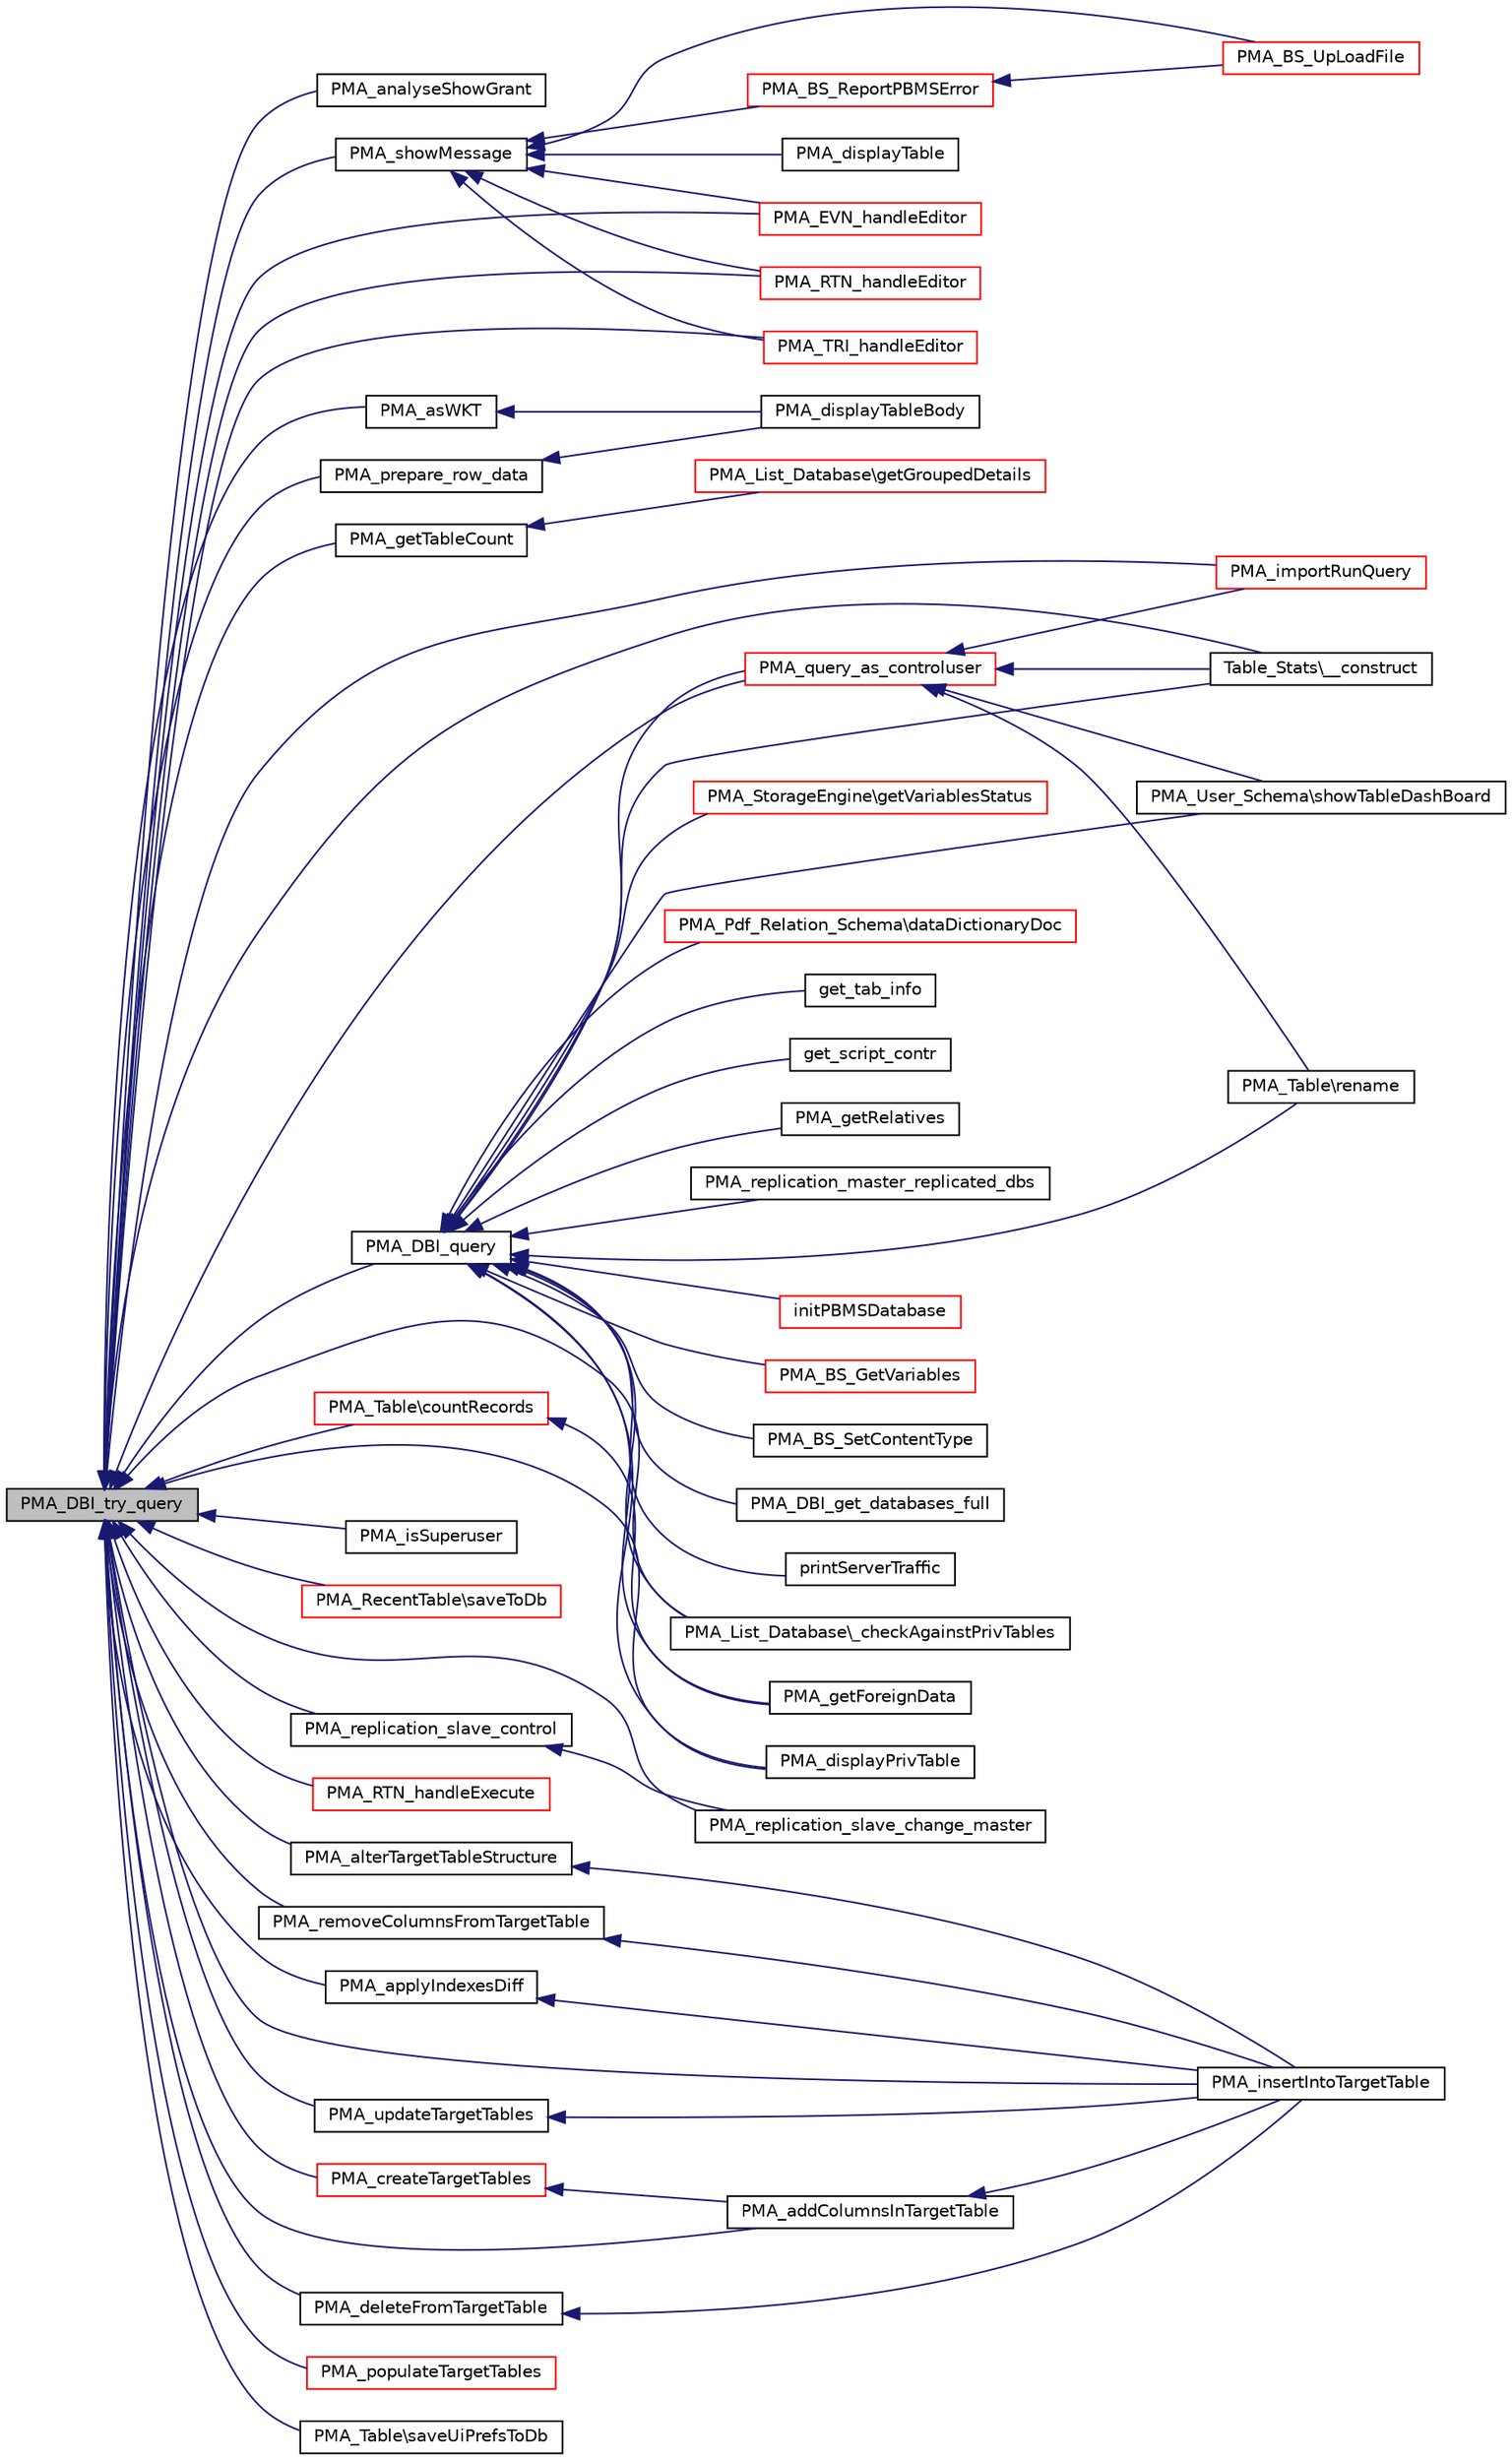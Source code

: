 digraph G
{
  edge [fontname="Helvetica",fontsize="10",labelfontname="Helvetica",labelfontsize="10"];
  node [fontname="Helvetica",fontsize="10",shape=record];
  rankdir="LR";
  Node1 [label="PMA_DBI_try_query",height=0.2,width=0.4,color="black", fillcolor="grey75", style="filled" fontcolor="black"];
  Node1 -> Node2 [dir="back",color="midnightblue",fontsize="10",style="solid",fontname="Helvetica"];
  Node2 [label="PMA_analyseShowGrant",height=0.2,width=0.4,color="black", fillcolor="white", style="filled",URL="$check__user__privileges_8lib_8php.html#a7e5034bdb6b887bec23b89c3f5db71b2",tooltip="sets privilege information extracted from SHOW GRANTS result"];
  Node1 -> Node3 [dir="back",color="midnightblue",fontsize="10",style="solid",fontname="Helvetica"];
  Node3 [label="PMA_showMessage",height=0.2,width=0.4,color="black", fillcolor="white", style="filled",URL="$common_8lib_8php.html#ac856542e67ea0192bc0fc7fd1fb21d09",tooltip="displays the message and the query usually the message is the result of the query executed..."];
  Node3 -> Node4 [dir="back",color="midnightblue",fontsize="10",style="solid",fontname="Helvetica"];
  Node4 [label="PMA_BS_ReportPBMSError",height=0.2,width=0.4,color="red", fillcolor="white", style="filled",URL="$blobstreaming_8lib_8php.html#afd189175fc3a153d7519dc5aae546d50",tooltip="Retrieves and shows PBMS error."];
  Node4 -> Node5 [dir="back",color="midnightblue",fontsize="10",style="solid",fontname="Helvetica"];
  Node5 [label="PMA_BS_UpLoadFile",height=0.2,width=0.4,color="red", fillcolor="white", style="filled",URL="$blobstreaming_8lib_8php.html#a987ba4328adf59f089fd1bdc7b04fd32"];
  Node3 -> Node5 [dir="back",color="midnightblue",fontsize="10",style="solid",fontname="Helvetica"];
  Node3 -> Node6 [dir="back",color="midnightblue",fontsize="10",style="solid",fontname="Helvetica"];
  Node6 [label="PMA_displayTable",height=0.2,width=0.4,color="black", fillcolor="white", style="filled",URL="$display__tbl_8lib_8php.html#ab64d4328beb5bc6b0a62abfa39fb447a",tooltip="Displays a table of results returned by a SQL query."];
  Node3 -> Node7 [dir="back",color="midnightblue",fontsize="10",style="solid",fontname="Helvetica"];
  Node7 [label="PMA_EVN_handleEditor",height=0.2,width=0.4,color="red", fillcolor="white", style="filled",URL="$rte__events_8lib_8php.html#a9eb0f568d20bcb34761a1862b658d094",tooltip="Handles editor requests for adding or editing an item."];
  Node3 -> Node8 [dir="back",color="midnightblue",fontsize="10",style="solid",fontname="Helvetica"];
  Node8 [label="PMA_RTN_handleEditor",height=0.2,width=0.4,color="red", fillcolor="white", style="filled",URL="$rte__routines_8lib_8php.html#a5984f0f939595e2946293d251a03e095",tooltip="Handles editor requests for adding or editing an item."];
  Node3 -> Node9 [dir="back",color="midnightblue",fontsize="10",style="solid",fontname="Helvetica"];
  Node9 [label="PMA_TRI_handleEditor",height=0.2,width=0.4,color="red", fillcolor="white", style="filled",URL="$rte__triggers_8lib_8php.html#a1510d564284e1ac5013e2ce2a89a555a",tooltip="Handles editor requests for adding or editing an item."];
  Node1 -> Node10 [dir="back",color="midnightblue",fontsize="10",style="solid",fontname="Helvetica"];
  Node10 [label="PMA_asWKT",height=0.2,width=0.4,color="black", fillcolor="white", style="filled",URL="$common_8lib_8php.html#ac9e0806378a58d34ec2a748202ca910e",tooltip="Converts GIS data to Well Known Text format."];
  Node10 -> Node11 [dir="back",color="midnightblue",fontsize="10",style="solid",fontname="Helvetica"];
  Node11 [label="PMA_displayTableBody",height=0.2,width=0.4,color="black", fillcolor="white", style="filled",URL="$display__tbl_8lib_8php.html#a584c8e9b54e86afef57d654e60a836ed",tooltip="Displays the body of the results table."];
  Node1 -> Node12 [dir="back",color="midnightblue",fontsize="10",style="solid",fontname="Helvetica"];
  Node12 [label="PMA_getTableCount",height=0.2,width=0.4,color="black", fillcolor="white", style="filled",URL="$core_8lib_8php.html#a4838d9be03e0665744c18336272f48e0",tooltip="returns count of tables in given db"];
  Node12 -> Node13 [dir="back",color="midnightblue",fontsize="10",style="solid",fontname="Helvetica"];
  Node13 [label="PMA_List_Database\\getGroupedDetails",height=0.2,width=0.4,color="red", fillcolor="white", style="filled",URL="$classPMA__List__Database.html#a533874038525e37fa4ae22694f39fe61",tooltip="returns array with dbs grouped with extended infos"];
  Node1 -> Node14 [dir="back",color="midnightblue",fontsize="10",style="solid",fontname="Helvetica"];
  Node14 [label="PMA_DBI_query",height=0.2,width=0.4,color="black", fillcolor="white", style="filled",URL="$database__interface_8lib_8php.html#ab439cded0e18a60e731e76aa4567c089",tooltip="runs a query"];
  Node14 -> Node15 [dir="back",color="midnightblue",fontsize="10",style="solid",fontname="Helvetica"];
  Node15 [label="initPBMSDatabase",height=0.2,width=0.4,color="red", fillcolor="white", style="filled",URL="$blobstreaming_8lib_8php.html#a00d96bd6ccb9d88c559774919ba5fac3",tooltip="Initializes PBMS database."];
  Node14 -> Node16 [dir="back",color="midnightblue",fontsize="10",style="solid",fontname="Helvetica"];
  Node16 [label="PMA_BS_GetVariables",height=0.2,width=0.4,color="red", fillcolor="white", style="filled",URL="$blobstreaming_8lib_8php.html#a1c1ad70ae2918605181787b39442ad12",tooltip="returns a list of BLOBStreaming variables used by MySQL"];
  Node14 -> Node17 [dir="back",color="midnightblue",fontsize="10",style="solid",fontname="Helvetica"];
  Node17 [label="PMA_BS_SetContentType",height=0.2,width=0.4,color="black", fillcolor="white", style="filled",URL="$blobstreaming_8lib_8php.html#a1524ce4d7f48e05196319469201f1063"];
  Node14 -> Node18 [dir="back",color="midnightblue",fontsize="10",style="solid",fontname="Helvetica"];
  Node18 [label="PMA_DBI_get_databases_full",height=0.2,width=0.4,color="black", fillcolor="white", style="filled",URL="$database__interface_8lib_8php.html#a4b15b983bcb99fa22499c95a4df73c5e",tooltip="returns array with databases containing extended infos about them"];
  Node14 -> Node19 [dir="back",color="midnightblue",fontsize="10",style="solid",fontname="Helvetica"];
  Node19 [label="Table_Stats\\__construct",height=0.2,width=0.4,color="black", fillcolor="white", style="filled",URL="$classTable__Stats.html#a9434b856824f1e3edd57ef9ffe4e83bb",tooltip="The &quot;Table_Stats&quot; constructor."];
  Node14 -> Node20 [dir="back",color="midnightblue",fontsize="10",style="solid",fontname="Helvetica"];
  Node20 [label="PMA_List_Database\\_checkAgainstPrivTables",height=0.2,width=0.4,color="black", fillcolor="white", style="filled",URL="$classPMA__List__Database.html#a08842f1c00c48f46cd7a9cec0883868f",tooltip="this is just a backup, if all is fine this can be deleted later"];
  Node14 -> Node21 [dir="back",color="midnightblue",fontsize="10",style="solid",fontname="Helvetica"];
  Node21 [label="PMA_Pdf_Relation_Schema\\dataDictionaryDoc",height=0.2,width=0.4,color="red", fillcolor="white", style="filled",URL="$classPMA__Pdf__Relation__Schema.html#a38d2ab67dfa62392e8de96f0b970ec73"];
  Node14 -> Node22 [dir="back",color="midnightblue",fontsize="10",style="solid",fontname="Helvetica"];
  Node22 [label="get_tab_info",height=0.2,width=0.4,color="black", fillcolor="white", style="filled",URL="$pmd__common_8php.html#a6fd09d8875ac4f09f8d60e91c66711c5",tooltip="retrieves table column info"];
  Node14 -> Node23 [dir="back",color="midnightblue",fontsize="10",style="solid",fontname="Helvetica"];
  Node23 [label="get_script_contr",height=0.2,width=0.4,color="black", fillcolor="white", style="filled",URL="$pmd__common_8php.html#a32ba95a5c7b876a678b15067b6c003fc",tooltip="returns JavaScript code for intializing vars"];
  Node14 -> Node24 [dir="back",color="midnightblue",fontsize="10",style="solid",fontname="Helvetica"];
  Node24 [label="PMA_query_as_controluser",height=0.2,width=0.4,color="red", fillcolor="white", style="filled",URL="$relation_8lib_8php.html#ab6d57b38824545d660dcfcd4c864a177",tooltip="Executes a query as controluser if possible, otherwise as normal user."];
  Node24 -> Node19 [dir="back",color="midnightblue",fontsize="10",style="solid",fontname="Helvetica"];
  Node24 -> Node25 [dir="back",color="midnightblue",fontsize="10",style="solid",fontname="Helvetica"];
  Node25 [label="PMA_importRunQuery",height=0.2,width=0.4,color="red", fillcolor="white", style="filled",URL="$import_8lib_8php.html#a9893da01720eb7c0e987a33b4f3054f0",tooltip="Runs query inside import buffer."];
  Node24 -> Node26 [dir="back",color="midnightblue",fontsize="10",style="solid",fontname="Helvetica"];
  Node26 [label="PMA_Table\\rename",height=0.2,width=0.4,color="black", fillcolor="white", style="filled",URL="$classPMA__Table.html#a3ca6ed1ed1646799aa43a7ae9612b739",tooltip="renames table"];
  Node24 -> Node27 [dir="back",color="midnightblue",fontsize="10",style="solid",fontname="Helvetica"];
  Node27 [label="PMA_User_Schema\\showTableDashBoard",height=0.2,width=0.4,color="black", fillcolor="white", style="filled",URL="$classPMA__User__Schema.html#a25bb38512ae5dbf3ab57cb3b86206d1c",tooltip="A dashboard is displayed to AutoLayout the position of tables `users` can drag n drop the tables and ..."];
  Node14 -> Node28 [dir="back",color="midnightblue",fontsize="10",style="solid",fontname="Helvetica"];
  Node28 [label="PMA_getForeignData",height=0.2,width=0.4,color="black", fillcolor="white", style="filled",URL="$relation_8lib_8php.html#a3d88adc7fba312fe26b3ef82225a5fdd",tooltip="Gets foreign keys in preparation for a drop-down selector."];
  Node14 -> Node29 [dir="back",color="midnightblue",fontsize="10",style="solid",fontname="Helvetica"];
  Node29 [label="PMA_getRelatives",height=0.2,width=0.4,color="black", fillcolor="white", style="filled",URL="$relation_8lib_8php.html#a72a8be8808efce25ad524b9f28fe4625",tooltip="Finds all related tables."];
  Node14 -> Node30 [dir="back",color="midnightblue",fontsize="10",style="solid",fontname="Helvetica"];
  Node30 [label="PMA_replication_master_replicated_dbs",height=0.2,width=0.4,color="black", fillcolor="white", style="filled",URL="$replication_8inc_8php.html#a1cf2dc832340ebe981fd5bcb492b1b76",tooltip="Get list of replicated databases on master server."];
  Node14 -> Node31 [dir="back",color="midnightblue",fontsize="10",style="solid",fontname="Helvetica"];
  Node31 [label="PMA_displayPrivTable",height=0.2,width=0.4,color="black", fillcolor="white", style="filled",URL="$server__privileges_8php.html#a1fba97ee0994c3e0dc4f5793d66ea515",tooltip="Displays the privileges form table."];
  Node14 -> Node32 [dir="back",color="midnightblue",fontsize="10",style="solid",fontname="Helvetica"];
  Node32 [label="printServerTraffic",height=0.2,width=0.4,color="black", fillcolor="white", style="filled",URL="$server__status_8php.html#abfe999235a56a874471934cd49e1598d"];
  Node14 -> Node33 [dir="back",color="midnightblue",fontsize="10",style="solid",fontname="Helvetica"];
  Node33 [label="PMA_StorageEngine\\getVariablesStatus",height=0.2,width=0.4,color="red", fillcolor="white", style="filled",URL="$classPMA__StorageEngine.html#a6a1fd75e8900b993c5da16ab45495f9d",tooltip="returns array with detailed info about engine specific server variables"];
  Node14 -> Node26 [dir="back",color="midnightblue",fontsize="10",style="solid",fontname="Helvetica"];
  Node14 -> Node27 [dir="back",color="midnightblue",fontsize="10",style="solid",fontname="Helvetica"];
  Node1 -> Node34 [dir="back",color="midnightblue",fontsize="10",style="solid",fontname="Helvetica"];
  Node34 [label="PMA_isSuperuser",height=0.2,width=0.4,color="black", fillcolor="white", style="filled",URL="$database__interface_8lib_8php.html#a8625f640d7f62aa247791803ac9ab54b",tooltip="returns true (int &gt; 0) if current user is superuser otherwise 0"];
  Node1 -> Node19 [dir="back",color="midnightblue",fontsize="10",style="solid",fontname="Helvetica"];
  Node1 -> Node35 [dir="back",color="midnightblue",fontsize="10",style="solid",fontname="Helvetica"];
  Node35 [label="PMA_prepare_row_data",height=0.2,width=0.4,color="black", fillcolor="white", style="filled",URL="$display__tbl_8lib_8php.html#a6ed2d818c168866b38b4b2486ddf66fd",tooltip="Prepares the displayable content of a data cell in Browse mode, taking into account foreign key descr..."];
  Node35 -> Node11 [dir="back",color="midnightblue",fontsize="10",style="solid",fontname="Helvetica"];
  Node1 -> Node25 [dir="back",color="midnightblue",fontsize="10",style="solid",fontname="Helvetica"];
  Node1 -> Node20 [dir="back",color="midnightblue",fontsize="10",style="solid",fontname="Helvetica"];
  Node1 -> Node36 [dir="back",color="midnightblue",fontsize="10",style="solid",fontname="Helvetica"];
  Node36 [label="PMA_RecentTable\\saveToDb",height=0.2,width=0.4,color="red", fillcolor="white", style="filled",URL="$classPMA__RecentTable.html#a979442e04a8a79dd23e2fda2a69bda6f",tooltip="Save recent tables into phpMyAdmin database."];
  Node1 -> Node24 [dir="back",color="midnightblue",fontsize="10",style="solid",fontname="Helvetica"];
  Node1 -> Node37 [dir="back",color="midnightblue",fontsize="10",style="solid",fontname="Helvetica"];
  Node37 [label="PMA_replication_slave_control",height=0.2,width=0.4,color="black", fillcolor="white", style="filled",URL="$replication_8inc_8php.html#ab6d6043762c06ebed4f8da8c94d86562"];
  Node37 -> Node38 [dir="back",color="midnightblue",fontsize="10",style="solid",fontname="Helvetica"];
  Node38 [label="PMA_replication_slave_change_master",height=0.2,width=0.4,color="black", fillcolor="white", style="filled",URL="$replication_8inc_8php.html#a0f303959e893d178b9ae46ebdeea765d"];
  Node1 -> Node38 [dir="back",color="midnightblue",fontsize="10",style="solid",fontname="Helvetica"];
  Node1 -> Node7 [dir="back",color="midnightblue",fontsize="10",style="solid",fontname="Helvetica"];
  Node1 -> Node8 [dir="back",color="midnightblue",fontsize="10",style="solid",fontname="Helvetica"];
  Node1 -> Node39 [dir="back",color="midnightblue",fontsize="10",style="solid",fontname="Helvetica"];
  Node39 [label="PMA_RTN_handleExecute",height=0.2,width=0.4,color="red", fillcolor="white", style="filled",URL="$rte__routines_8lib_8php.html#ac32716fc36f9d698b0469448d389f417",tooltip="Handles requests for executing a routine."];
  Node1 -> Node9 [dir="back",color="midnightblue",fontsize="10",style="solid",fontname="Helvetica"];
  Node1 -> Node31 [dir="back",color="midnightblue",fontsize="10",style="solid",fontname="Helvetica"];
  Node1 -> Node40 [dir="back",color="midnightblue",fontsize="10",style="solid",fontname="Helvetica"];
  Node40 [label="PMA_updateTargetTables",height=0.2,width=0.4,color="black", fillcolor="white", style="filled",URL="$server__synchronize_8lib_8php.html#a82133d47b80c3e98d166b7c28b5f0bce",tooltip="PMA_updateTargetTables() sets the updated field values to target table rows using $update_array[$matc..."];
  Node40 -> Node41 [dir="back",color="midnightblue",fontsize="10",style="solid",fontname="Helvetica"];
  Node41 [label="PMA_insertIntoTargetTable",height=0.2,width=0.4,color="black", fillcolor="white", style="filled",URL="$server__synchronize_8lib_8php.html#a27dcf755e8f0df800b73b73ec72994a1",tooltip="PMA_insertIntoTargetTable() inserts missing rows in the target table using $array_insert[$matching_ta..."];
  Node1 -> Node41 [dir="back",color="midnightblue",fontsize="10",style="solid",fontname="Helvetica"];
  Node1 -> Node42 [dir="back",color="midnightblue",fontsize="10",style="solid",fontname="Helvetica"];
  Node42 [label="PMA_createTargetTables",height=0.2,width=0.4,color="red", fillcolor="white", style="filled",URL="$server__synchronize_8lib_8php.html#a59792a6539f1f3a6550ceef0483d83cd",tooltip="PMA_createTargetTables() Create the missing table $uncommon_table in target database."];
  Node42 -> Node43 [dir="back",color="midnightblue",fontsize="10",style="solid",fontname="Helvetica"];
  Node43 [label="PMA_addColumnsInTargetTable",height=0.2,width=0.4,color="black", fillcolor="white", style="filled",URL="$server__synchronize_8lib_8php.html#acc836d4dffd0c7f1acb996fc82965425",tooltip="PMA_addColumnsInTargetTable() adds column that are present in source table but not in target table..."];
  Node43 -> Node41 [dir="back",color="midnightblue",fontsize="10",style="solid",fontname="Helvetica"];
  Node1 -> Node44 [dir="back",color="midnightblue",fontsize="10",style="solid",fontname="Helvetica"];
  Node44 [label="PMA_populateTargetTables",height=0.2,width=0.4,color="red", fillcolor="white", style="filled",URL="$server__synchronize_8lib_8php.html#afe128b4b8a227082f9d7f02bc8fe34d9",tooltip="PMA_populateTargetTables() inserts data into uncommon tables after they have been created..."];
  Node1 -> Node45 [dir="back",color="midnightblue",fontsize="10",style="solid",fontname="Helvetica"];
  Node45 [label="PMA_deleteFromTargetTable",height=0.2,width=0.4,color="black", fillcolor="white", style="filled",URL="$server__synchronize_8lib_8php.html#a22cac51b7cb0d7c43230140e448e48b2",tooltip="PMA_deleteFromTargetTable() delete rows from target table."];
  Node45 -> Node41 [dir="back",color="midnightblue",fontsize="10",style="solid",fontname="Helvetica"];
  Node1 -> Node43 [dir="back",color="midnightblue",fontsize="10",style="solid",fontname="Helvetica"];
  Node1 -> Node46 [dir="back",color="midnightblue",fontsize="10",style="solid",fontname="Helvetica"];
  Node46 [label="PMA_alterTargetTableStructure",height=0.2,width=0.4,color="black", fillcolor="white", style="filled",URL="$server__synchronize_8lib_8php.html#a66db5389a177616f363447c1368a2b3f",tooltip="PMA_alterTargetTableStructure() alters structure of the target table using $alter_str_array."];
  Node46 -> Node41 [dir="back",color="midnightblue",fontsize="10",style="solid",fontname="Helvetica"];
  Node1 -> Node47 [dir="back",color="midnightblue",fontsize="10",style="solid",fontname="Helvetica"];
  Node47 [label="PMA_removeColumnsFromTargetTable",height=0.2,width=0.4,color="black", fillcolor="white", style="filled",URL="$server__synchronize_8lib_8php.html#ab450f188d84af8c4d90aa4fa5a0f969e",tooltip="PMA_removeColumnsFromTargetTable() removes the columns which are present in target table but not in s..."];
  Node47 -> Node41 [dir="back",color="midnightblue",fontsize="10",style="solid",fontname="Helvetica"];
  Node1 -> Node48 [dir="back",color="midnightblue",fontsize="10",style="solid",fontname="Helvetica"];
  Node48 [label="PMA_applyIndexesDiff",height=0.2,width=0.4,color="black", fillcolor="white", style="filled",URL="$server__synchronize_8lib_8php.html#aa6cfff40b30a68f864f84c0432d2c815",tooltip="PMA_applyIndexesDiff() create indexes, alters indexes and remove indexes."];
  Node48 -> Node41 [dir="back",color="midnightblue",fontsize="10",style="solid",fontname="Helvetica"];
  Node1 -> Node49 [dir="back",color="midnightblue",fontsize="10",style="solid",fontname="Helvetica"];
  Node49 [label="PMA_Table\\countRecords",height=0.2,width=0.4,color="red", fillcolor="white", style="filled",URL="$classPMA__Table.html#af4c743afaabb1e05e2336e1307ec2df3",tooltip="Counts and returns (or displays) the number of records in a table."];
  Node49 -> Node28 [dir="back",color="midnightblue",fontsize="10",style="solid",fontname="Helvetica"];
  Node1 -> Node50 [dir="back",color="midnightblue",fontsize="10",style="solid",fontname="Helvetica"];
  Node50 [label="PMA_Table\\saveUiPrefsToDb",height=0.2,width=0.4,color="black", fillcolor="white", style="filled",URL="$classPMA__Table.html#af43691e54564ecb0d9006cb05099032b",tooltip="Save this table&#39;s UI preferences into phpMyAdmin database."];
}
